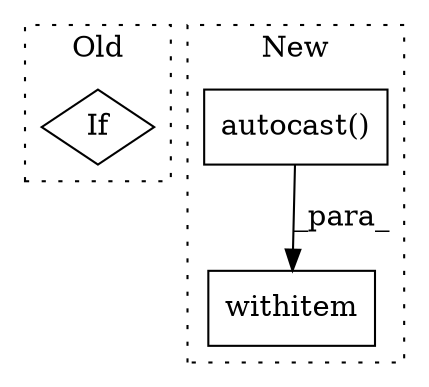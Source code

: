 digraph G {
subgraph cluster0 {
1 [label="If" a="96" s="2639" l="3" shape="diamond"];
label = "Old";
style="dotted";
}
subgraph cluster1 {
2 [label="autocast()" a="75" s="2623" l="50" shape="box"];
3 [label="withitem" a="49" s="2623" l="5" shape="box"];
label = "New";
style="dotted";
}
2 -> 3 [label="_para_"];
}